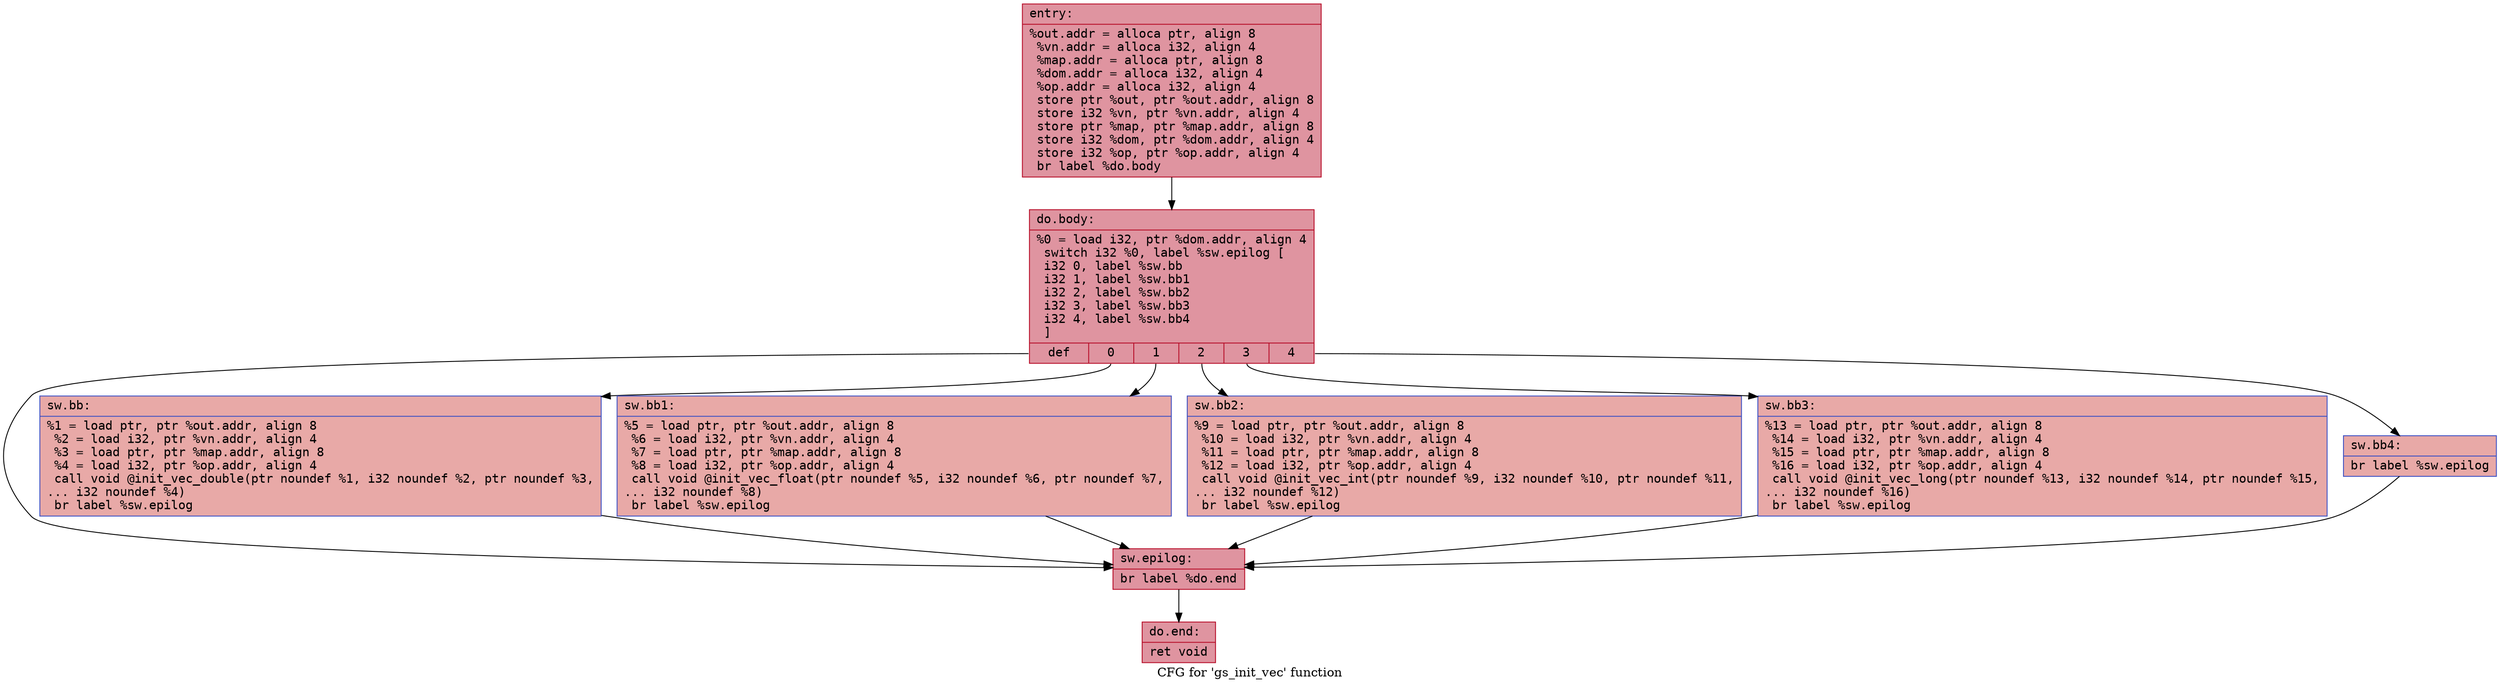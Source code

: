 digraph "CFG for 'gs_init_vec' function" {
	label="CFG for 'gs_init_vec' function";

	Node0x55e011d6b8e0 [shape=record,color="#b70d28ff", style=filled, fillcolor="#b70d2870" fontname="Courier",label="{entry:\l|  %out.addr = alloca ptr, align 8\l  %vn.addr = alloca i32, align 4\l  %map.addr = alloca ptr, align 8\l  %dom.addr = alloca i32, align 4\l  %op.addr = alloca i32, align 4\l  store ptr %out, ptr %out.addr, align 8\l  store i32 %vn, ptr %vn.addr, align 4\l  store ptr %map, ptr %map.addr, align 8\l  store i32 %dom, ptr %dom.addr, align 4\l  store i32 %op, ptr %op.addr, align 4\l  br label %do.body\l}"];
	Node0x55e011d6b8e0 -> Node0x55e011d6c2e0[tooltip="entry -> do.body\nProbability 100.00%" ];
	Node0x55e011d6c2e0 [shape=record,color="#b70d28ff", style=filled, fillcolor="#b70d2870" fontname="Courier",label="{do.body:\l|  %0 = load i32, ptr %dom.addr, align 4\l  switch i32 %0, label %sw.epilog [\l    i32 0, label %sw.bb\l    i32 1, label %sw.bb1\l    i32 2, label %sw.bb2\l    i32 3, label %sw.bb3\l    i32 4, label %sw.bb4\l  ]\l|{<s0>def|<s1>0|<s2>1|<s3>2|<s4>3|<s5>4}}"];
	Node0x55e011d6c2e0:s0 -> Node0x55e011d6c440[tooltip="do.body -> sw.epilog\nProbability 16.67%" ];
	Node0x55e011d6c2e0:s1 -> Node0x55e011d6bb10[tooltip="do.body -> sw.bb\nProbability 16.67%" ];
	Node0x55e011d6c2e0:s2 -> Node0x55e011d6bb80[tooltip="do.body -> sw.bb1\nProbability 16.67%" ];
	Node0x55e011d6c2e0:s3 -> Node0x55e011d6c660[tooltip="do.body -> sw.bb2\nProbability 16.67%" ];
	Node0x55e011d6c2e0:s4 -> Node0x55e011d6c6d0[tooltip="do.body -> sw.bb3\nProbability 16.67%" ];
	Node0x55e011d6c2e0:s5 -> Node0x55e011d6c740[tooltip="do.body -> sw.bb4\nProbability 16.67%" ];
	Node0x55e011d6bb10 [shape=record,color="#3d50c3ff", style=filled, fillcolor="#ca3b3770" fontname="Courier",label="{sw.bb:\l|  %1 = load ptr, ptr %out.addr, align 8\l  %2 = load i32, ptr %vn.addr, align 4\l  %3 = load ptr, ptr %map.addr, align 8\l  %4 = load i32, ptr %op.addr, align 4\l  call void @init_vec_double(ptr noundef %1, i32 noundef %2, ptr noundef %3,\l... i32 noundef %4)\l  br label %sw.epilog\l}"];
	Node0x55e011d6bb10 -> Node0x55e011d6c440[tooltip="sw.bb -> sw.epilog\nProbability 100.00%" ];
	Node0x55e011d6bb80 [shape=record,color="#3d50c3ff", style=filled, fillcolor="#ca3b3770" fontname="Courier",label="{sw.bb1:\l|  %5 = load ptr, ptr %out.addr, align 8\l  %6 = load i32, ptr %vn.addr, align 4\l  %7 = load ptr, ptr %map.addr, align 8\l  %8 = load i32, ptr %op.addr, align 4\l  call void @init_vec_float(ptr noundef %5, i32 noundef %6, ptr noundef %7,\l... i32 noundef %8)\l  br label %sw.epilog\l}"];
	Node0x55e011d6bb80 -> Node0x55e011d6c440[tooltip="sw.bb1 -> sw.epilog\nProbability 100.00%" ];
	Node0x55e011d6c660 [shape=record,color="#3d50c3ff", style=filled, fillcolor="#ca3b3770" fontname="Courier",label="{sw.bb2:\l|  %9 = load ptr, ptr %out.addr, align 8\l  %10 = load i32, ptr %vn.addr, align 4\l  %11 = load ptr, ptr %map.addr, align 8\l  %12 = load i32, ptr %op.addr, align 4\l  call void @init_vec_int(ptr noundef %9, i32 noundef %10, ptr noundef %11,\l... i32 noundef %12)\l  br label %sw.epilog\l}"];
	Node0x55e011d6c660 -> Node0x55e011d6c440[tooltip="sw.bb2 -> sw.epilog\nProbability 100.00%" ];
	Node0x55e011d6c6d0 [shape=record,color="#3d50c3ff", style=filled, fillcolor="#ca3b3770" fontname="Courier",label="{sw.bb3:\l|  %13 = load ptr, ptr %out.addr, align 8\l  %14 = load i32, ptr %vn.addr, align 4\l  %15 = load ptr, ptr %map.addr, align 8\l  %16 = load i32, ptr %op.addr, align 4\l  call void @init_vec_long(ptr noundef %13, i32 noundef %14, ptr noundef %15,\l... i32 noundef %16)\l  br label %sw.epilog\l}"];
	Node0x55e011d6c6d0 -> Node0x55e011d6c440[tooltip="sw.bb3 -> sw.epilog\nProbability 100.00%" ];
	Node0x55e011d6c740 [shape=record,color="#3d50c3ff", style=filled, fillcolor="#ca3b3770" fontname="Courier",label="{sw.bb4:\l|  br label %sw.epilog\l}"];
	Node0x55e011d6c740 -> Node0x55e011d6c440[tooltip="sw.bb4 -> sw.epilog\nProbability 100.00%" ];
	Node0x55e011d6c440 [shape=record,color="#b70d28ff", style=filled, fillcolor="#b70d2870" fontname="Courier",label="{sw.epilog:\l|  br label %do.end\l}"];
	Node0x55e011d6c440 -> Node0x55e011d6db20[tooltip="sw.epilog -> do.end\nProbability 100.00%" ];
	Node0x55e011d6db20 [shape=record,color="#b70d28ff", style=filled, fillcolor="#b70d2870" fontname="Courier",label="{do.end:\l|  ret void\l}"];
}
